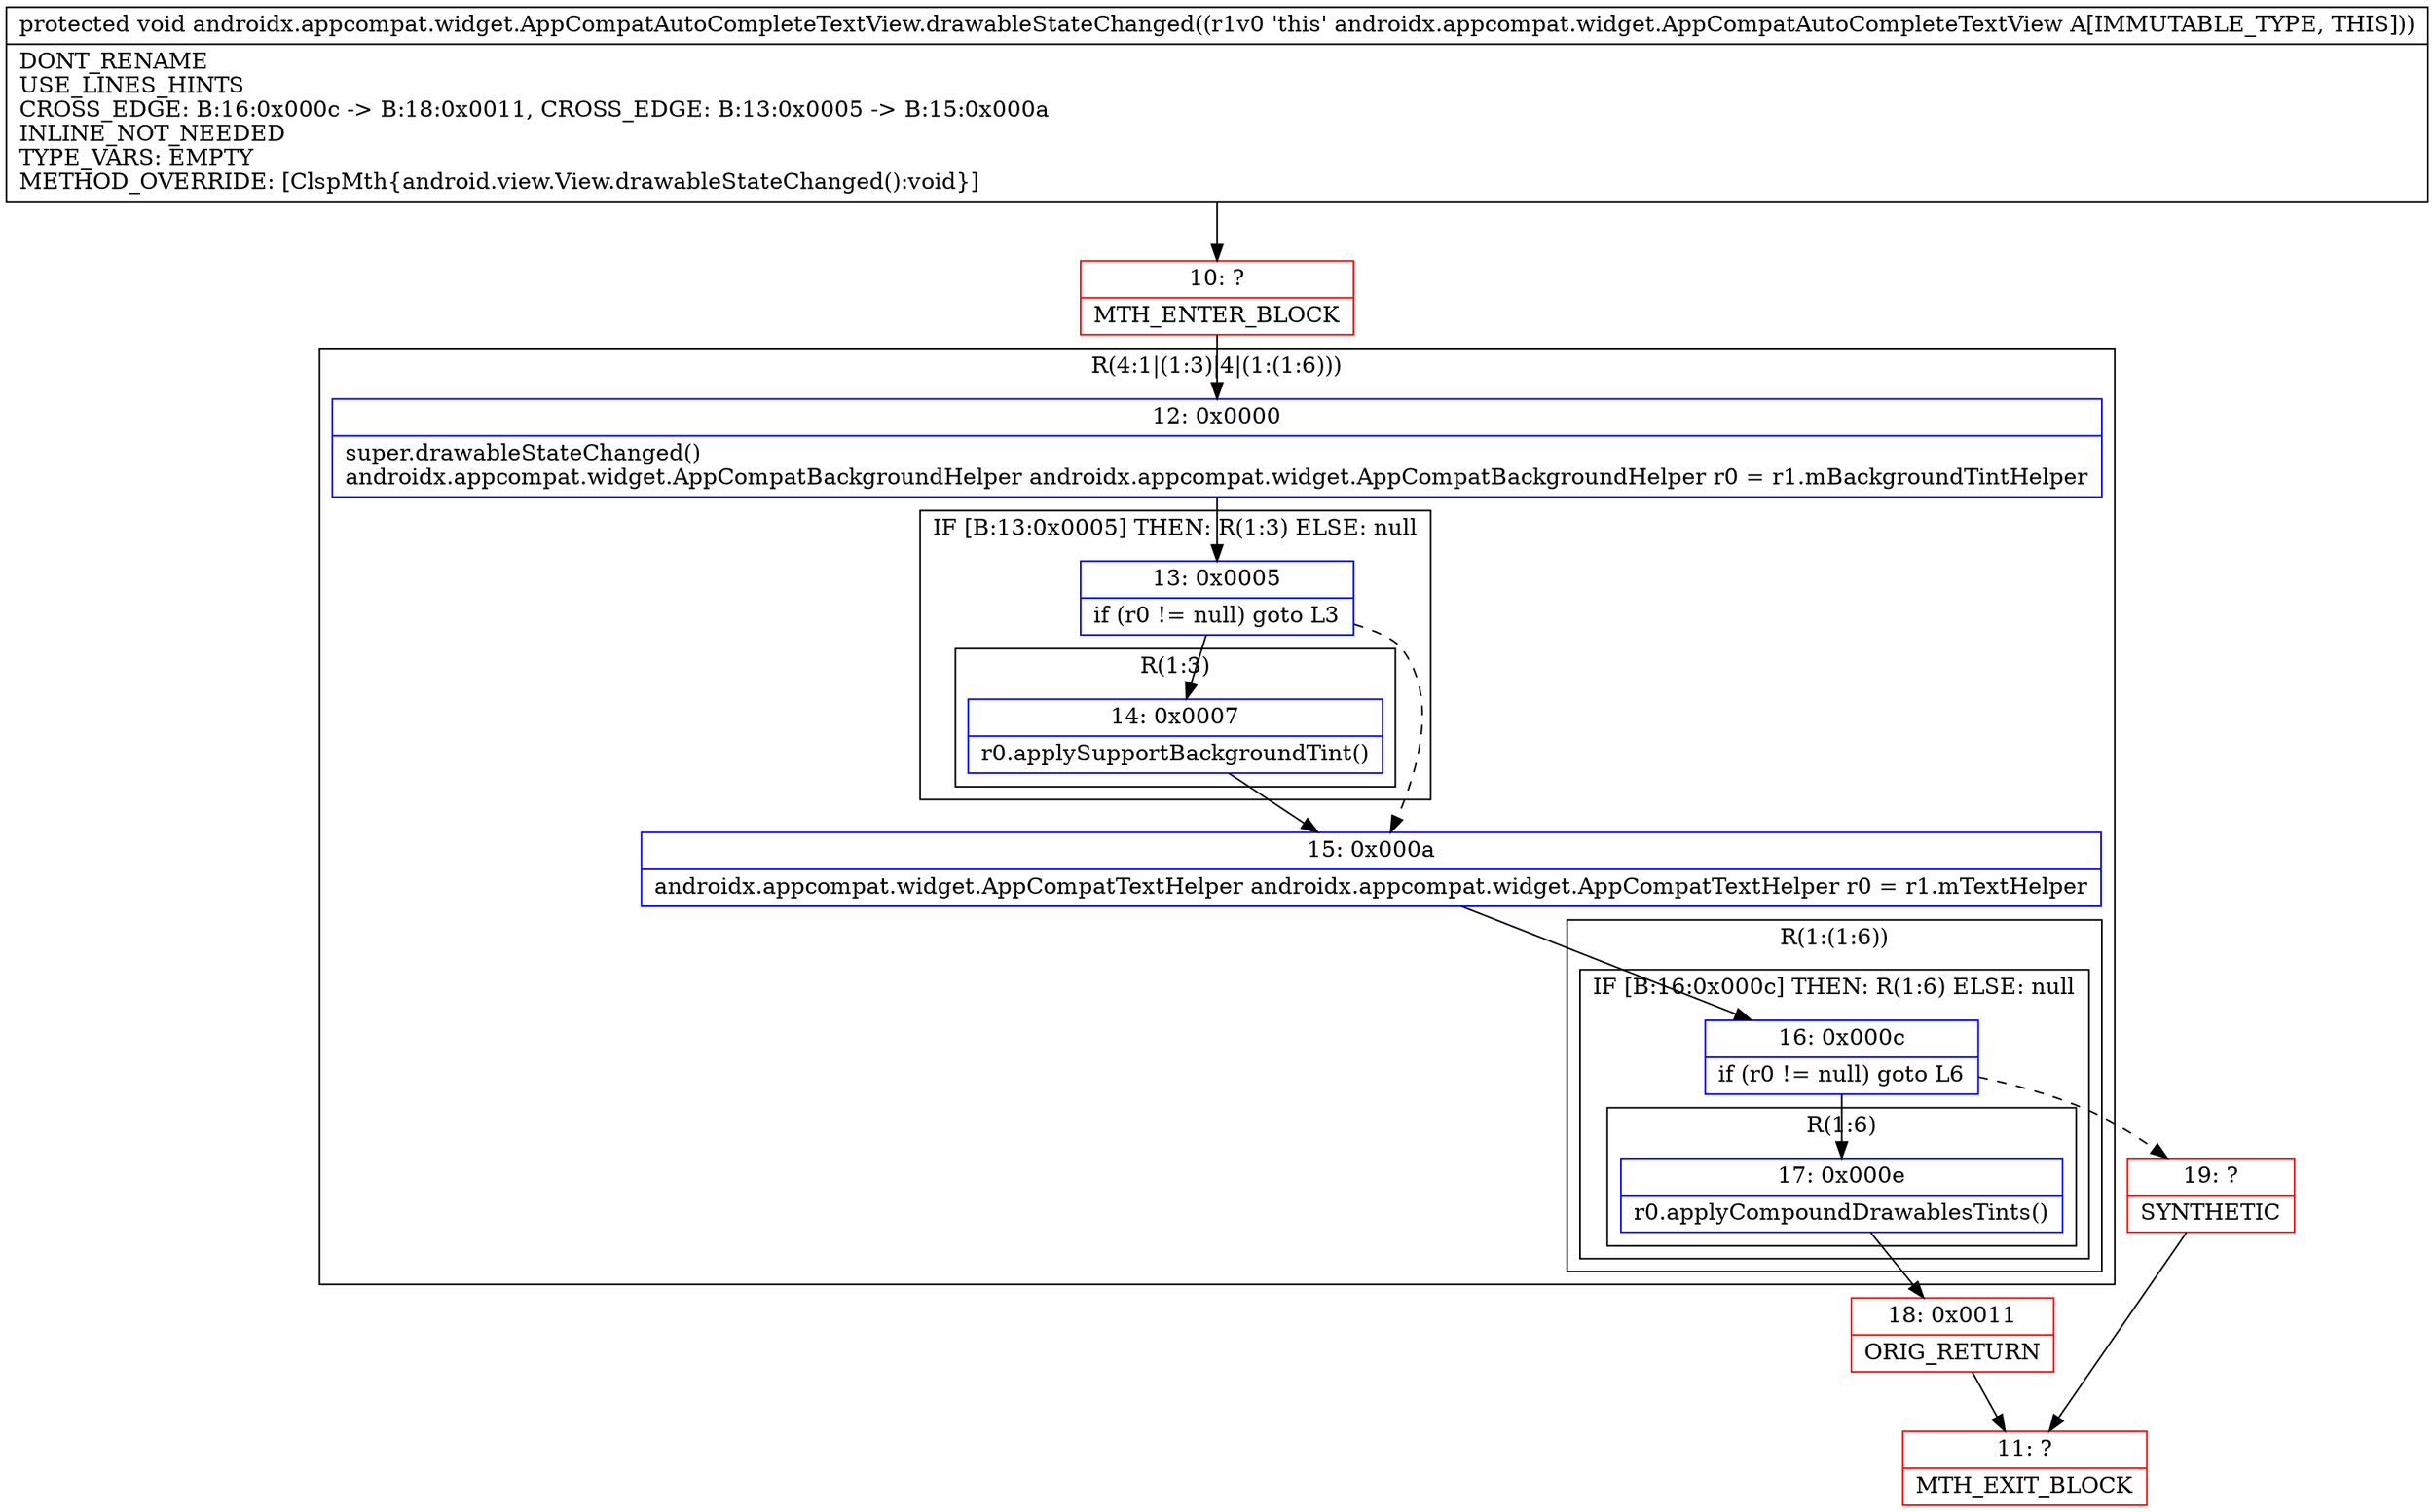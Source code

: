 digraph "CFG forandroidx.appcompat.widget.AppCompatAutoCompleteTextView.drawableStateChanged()V" {
subgraph cluster_Region_604829349 {
label = "R(4:1|(1:3)|4|(1:(1:6)))";
node [shape=record,color=blue];
Node_12 [shape=record,label="{12\:\ 0x0000|super.drawableStateChanged()\landroidx.appcompat.widget.AppCompatBackgroundHelper androidx.appcompat.widget.AppCompatBackgroundHelper r0 = r1.mBackgroundTintHelper\l}"];
subgraph cluster_IfRegion_693612406 {
label = "IF [B:13:0x0005] THEN: R(1:3) ELSE: null";
node [shape=record,color=blue];
Node_13 [shape=record,label="{13\:\ 0x0005|if (r0 != null) goto L3\l}"];
subgraph cluster_Region_2058770974 {
label = "R(1:3)";
node [shape=record,color=blue];
Node_14 [shape=record,label="{14\:\ 0x0007|r0.applySupportBackgroundTint()\l}"];
}
}
Node_15 [shape=record,label="{15\:\ 0x000a|androidx.appcompat.widget.AppCompatTextHelper androidx.appcompat.widget.AppCompatTextHelper r0 = r1.mTextHelper\l}"];
subgraph cluster_Region_1080390385 {
label = "R(1:(1:6))";
node [shape=record,color=blue];
subgraph cluster_IfRegion_630946173 {
label = "IF [B:16:0x000c] THEN: R(1:6) ELSE: null";
node [shape=record,color=blue];
Node_16 [shape=record,label="{16\:\ 0x000c|if (r0 != null) goto L6\l}"];
subgraph cluster_Region_1726028469 {
label = "R(1:6)";
node [shape=record,color=blue];
Node_17 [shape=record,label="{17\:\ 0x000e|r0.applyCompoundDrawablesTints()\l}"];
}
}
}
}
Node_10 [shape=record,color=red,label="{10\:\ ?|MTH_ENTER_BLOCK\l}"];
Node_18 [shape=record,color=red,label="{18\:\ 0x0011|ORIG_RETURN\l}"];
Node_11 [shape=record,color=red,label="{11\:\ ?|MTH_EXIT_BLOCK\l}"];
Node_19 [shape=record,color=red,label="{19\:\ ?|SYNTHETIC\l}"];
MethodNode[shape=record,label="{protected void androidx.appcompat.widget.AppCompatAutoCompleteTextView.drawableStateChanged((r1v0 'this' androidx.appcompat.widget.AppCompatAutoCompleteTextView A[IMMUTABLE_TYPE, THIS]))  | DONT_RENAME\lUSE_LINES_HINTS\lCROSS_EDGE: B:16:0x000c \-\> B:18:0x0011, CROSS_EDGE: B:13:0x0005 \-\> B:15:0x000a\lINLINE_NOT_NEEDED\lTYPE_VARS: EMPTY\lMETHOD_OVERRIDE: [ClspMth\{android.view.View.drawableStateChanged():void\}]\l}"];
MethodNode -> Node_10;Node_12 -> Node_13;
Node_13 -> Node_14;
Node_13 -> Node_15[style=dashed];
Node_14 -> Node_15;
Node_15 -> Node_16;
Node_16 -> Node_17;
Node_16 -> Node_19[style=dashed];
Node_17 -> Node_18;
Node_10 -> Node_12;
Node_18 -> Node_11;
Node_19 -> Node_11;
}

